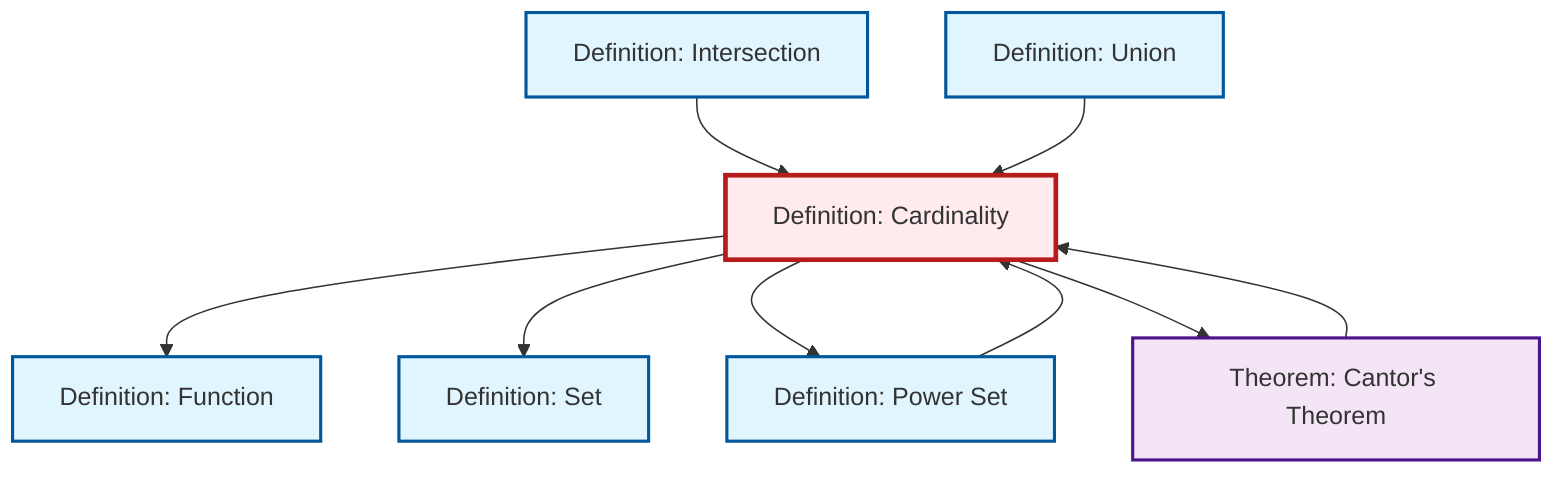 graph TD
    classDef definition fill:#e1f5fe,stroke:#01579b,stroke-width:2px
    classDef theorem fill:#f3e5f5,stroke:#4a148c,stroke-width:2px
    classDef axiom fill:#fff3e0,stroke:#e65100,stroke-width:2px
    classDef example fill:#e8f5e9,stroke:#1b5e20,stroke-width:2px
    classDef current fill:#ffebee,stroke:#b71c1c,stroke-width:3px
    def-union["Definition: Union"]:::definition
    def-set["Definition: Set"]:::definition
    def-intersection["Definition: Intersection"]:::definition
    def-function["Definition: Function"]:::definition
    def-cardinality["Definition: Cardinality"]:::definition
    thm-cantor["Theorem: Cantor's Theorem"]:::theorem
    def-power-set["Definition: Power Set"]:::definition
    def-cardinality --> def-function
    def-power-set --> def-cardinality
    def-intersection --> def-cardinality
    def-union --> def-cardinality
    def-cardinality --> def-set
    def-cardinality --> def-power-set
    def-cardinality --> thm-cantor
    thm-cantor --> def-cardinality
    class def-cardinality current